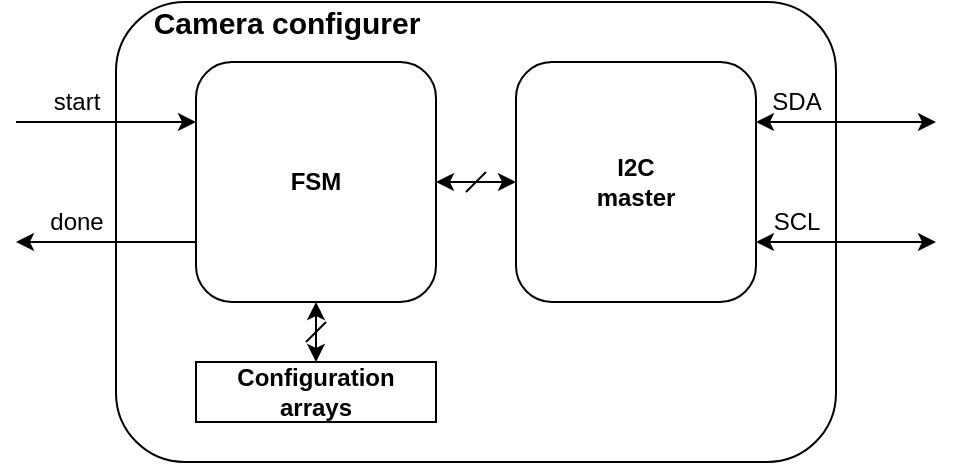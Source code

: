 <mxfile version="21.2.8" type="device" pages="4">
  <diagram id="CPmfdtWVn2Dkfq9E_Cbr" name="Camera configurer">
    <mxGraphModel dx="1434" dy="870" grid="1" gridSize="10" guides="1" tooltips="1" connect="1" arrows="1" fold="1" page="1" pageScale="1" pageWidth="850" pageHeight="1100" math="0" shadow="0">
      <root>
        <mxCell id="0" />
        <mxCell id="1" parent="0" />
        <mxCell id="mkJYUHWO4HMe0DvLK4CK-16" value="" style="rounded=1;whiteSpace=wrap;html=1;" parent="1" vertex="1">
          <mxGeometry x="90" y="30" width="360" height="230" as="geometry" />
        </mxCell>
        <mxCell id="mkJYUHWO4HMe0DvLK4CK-1" value="I2C&lt;br&gt;master" style="rounded=1;whiteSpace=wrap;html=1;fontStyle=1" parent="1" vertex="1">
          <mxGeometry x="290" y="60" width="120" height="120" as="geometry" />
        </mxCell>
        <mxCell id="mkJYUHWO4HMe0DvLK4CK-2" value="" style="endArrow=classic;html=1;exitX=1;exitY=0.25;exitDx=0;exitDy=0;startArrow=classic;startFill=1;endFill=1;" parent="1" source="mkJYUHWO4HMe0DvLK4CK-1" edge="1">
          <mxGeometry width="50" height="50" relative="1" as="geometry">
            <mxPoint x="500" y="80" as="sourcePoint" />
            <mxPoint x="500" y="90" as="targetPoint" />
          </mxGeometry>
        </mxCell>
        <mxCell id="mkJYUHWO4HMe0DvLK4CK-3" value="" style="endArrow=classic;html=1;exitX=1;exitY=0.75;exitDx=0;exitDy=0;startArrow=classic;startFill=1;endFill=1;" parent="1" source="mkJYUHWO4HMe0DvLK4CK-1" edge="1">
          <mxGeometry width="50" height="50" relative="1" as="geometry">
            <mxPoint x="470" y="130" as="sourcePoint" />
            <mxPoint x="500" y="150" as="targetPoint" />
          </mxGeometry>
        </mxCell>
        <mxCell id="mkJYUHWO4HMe0DvLK4CK-4" value="" style="endArrow=classic;html=1;entryX=0;entryY=0.5;entryDx=0;entryDy=0;exitX=1;exitY=0.5;exitDx=0;exitDy=0;startArrow=classic;startFill=1;endFill=1;" parent="1" source="mkJYUHWO4HMe0DvLK4CK-7" target="mkJYUHWO4HMe0DvLK4CK-1" edge="1">
          <mxGeometry width="50" height="50" relative="1" as="geometry">
            <mxPoint x="290" y="110" as="sourcePoint" />
            <mxPoint x="330" y="140" as="targetPoint" />
          </mxGeometry>
        </mxCell>
        <mxCell id="mkJYUHWO4HMe0DvLK4CK-7" value="FSM" style="rounded=1;whiteSpace=wrap;html=1;fontStyle=1" parent="1" vertex="1">
          <mxGeometry x="130" y="60" width="120" height="120" as="geometry" />
        </mxCell>
        <mxCell id="mkJYUHWO4HMe0DvLK4CK-9" value="Configuration arrays" style="rounded=0;whiteSpace=wrap;html=1;fontStyle=1" parent="1" vertex="1">
          <mxGeometry x="130" y="210" width="120" height="30" as="geometry" />
        </mxCell>
        <mxCell id="mkJYUHWO4HMe0DvLK4CK-11" value="" style="endArrow=classic;html=1;entryX=0.5;entryY=1;entryDx=0;entryDy=0;exitX=0.5;exitY=0;exitDx=0;exitDy=0;startArrow=classic;startFill=1;endFill=1;" parent="1" source="mkJYUHWO4HMe0DvLK4CK-9" target="mkJYUHWO4HMe0DvLK4CK-7" edge="1">
          <mxGeometry width="50" height="50" relative="1" as="geometry">
            <mxPoint x="330" y="290" as="sourcePoint" />
            <mxPoint x="240" y="200" as="targetPoint" />
          </mxGeometry>
        </mxCell>
        <mxCell id="mkJYUHWO4HMe0DvLK4CK-12" value="" style="endArrow=none;html=1;" parent="1" edge="1">
          <mxGeometry width="50" height="50" relative="1" as="geometry">
            <mxPoint x="265" y="125" as="sourcePoint" />
            <mxPoint x="275" y="115" as="targetPoint" />
          </mxGeometry>
        </mxCell>
        <mxCell id="mkJYUHWO4HMe0DvLK4CK-13" value="" style="endArrow=none;html=1;" parent="1" edge="1">
          <mxGeometry width="50" height="50" relative="1" as="geometry">
            <mxPoint x="185" y="200" as="sourcePoint" />
            <mxPoint x="195" y="190" as="targetPoint" />
          </mxGeometry>
        </mxCell>
        <mxCell id="mkJYUHWO4HMe0DvLK4CK-14" value="SDA" style="text;html=1;align=center;verticalAlign=middle;resizable=0;points=[];autosize=1;" parent="1" vertex="1">
          <mxGeometry x="410" y="70" width="40" height="20" as="geometry" />
        </mxCell>
        <mxCell id="mkJYUHWO4HMe0DvLK4CK-15" value="SCL" style="text;html=1;align=center;verticalAlign=middle;resizable=0;points=[];autosize=1;" parent="1" vertex="1">
          <mxGeometry x="410" y="130" width="40" height="20" as="geometry" />
        </mxCell>
        <mxCell id="mkJYUHWO4HMe0DvLK4CK-19" value="" style="endArrow=classic;html=1;entryX=0;entryY=0.25;entryDx=0;entryDy=0;startArrow=none;startFill=0;endFill=1;" parent="1" target="mkJYUHWO4HMe0DvLK4CK-7" edge="1">
          <mxGeometry width="50" height="50" relative="1" as="geometry">
            <mxPoint x="40" y="90" as="sourcePoint" />
            <mxPoint x="20" y="60" as="targetPoint" />
          </mxGeometry>
        </mxCell>
        <mxCell id="mkJYUHWO4HMe0DvLK4CK-20" value="" style="endArrow=none;html=1;entryX=0;entryY=0.75;entryDx=0;entryDy=0;startArrow=classic;startFill=1;endFill=0;" parent="1" target="mkJYUHWO4HMe0DvLK4CK-7" edge="1">
          <mxGeometry width="50" height="50" relative="1" as="geometry">
            <mxPoint x="40" y="150" as="sourcePoint" />
            <mxPoint x="130" y="139.76" as="targetPoint" />
          </mxGeometry>
        </mxCell>
        <mxCell id="mkJYUHWO4HMe0DvLK4CK-21" value="start" style="text;html=1;align=center;verticalAlign=middle;resizable=0;points=[];autosize=1;" parent="1" vertex="1">
          <mxGeometry x="50" y="70" width="40" height="20" as="geometry" />
        </mxCell>
        <mxCell id="mkJYUHWO4HMe0DvLK4CK-22" value="done" style="text;html=1;align=center;verticalAlign=middle;resizable=0;points=[];autosize=1;" parent="1" vertex="1">
          <mxGeometry x="50" y="130" width="40" height="20" as="geometry" />
        </mxCell>
        <mxCell id="mkJYUHWO4HMe0DvLK4CK-23" value="Camera configurer" style="text;html=1;align=center;verticalAlign=middle;resizable=0;points=[];autosize=1;fontStyle=1;fontSize=15;" parent="1" vertex="1">
          <mxGeometry x="100" y="30" width="150" height="20" as="geometry" />
        </mxCell>
      </root>
    </mxGraphModel>
  </diagram>
  <diagram id="aqqVUFKw38-NLGPxbQha" name="Camera simulator">
    <mxGraphModel dx="1434" dy="870" grid="1" gridSize="10" guides="1" tooltips="1" connect="1" arrows="1" fold="1" page="1" pageScale="1" pageWidth="850" pageHeight="1100" math="0" shadow="0">
      <root>
        <mxCell id="JgUyAKwy4Cmp6FqhI26P-0" />
        <mxCell id="JgUyAKwy4Cmp6FqhI26P-1" parent="JgUyAKwy4Cmp6FqhI26P-0" />
        <mxCell id="Y-10hChWPMYOKEEHNx8i-13" value="" style="rounded=1;whiteSpace=wrap;html=1;fontSize=15;align=left;" parent="JgUyAKwy4Cmp6FqhI26P-1" vertex="1">
          <mxGeometry x="480" y="10" width="200" height="190" as="geometry" />
        </mxCell>
        <mxCell id="JgUyAKwy4Cmp6FqhI26P-2" value="BRAM" style="rounded=1;whiteSpace=wrap;html=1;fontSize=18;fontStyle=1" parent="JgUyAKwy4Cmp6FqhI26P-1" vertex="1">
          <mxGeometry x="500" y="220" width="160" height="80" as="geometry" />
        </mxCell>
        <mxCell id="JgUyAKwy4Cmp6FqhI26P-3" value="MMCM" style="rounded=1;whiteSpace=wrap;html=1;fontSize=15;fontStyle=1" parent="JgUyAKwy4Cmp6FqhI26P-1" vertex="1">
          <mxGeometry x="520" y="40" width="120" height="60" as="geometry" />
        </mxCell>
        <mxCell id="Y-10hChWPMYOKEEHNx8i-4" style="edgeStyle=orthogonalEdgeStyle;rounded=0;orthogonalLoop=1;jettySize=auto;html=1;exitX=0;exitY=0.25;exitDx=0;exitDy=0;startArrow=classic;startFill=1;endArrow=oval;endFill=1;fontSize=15;" parent="JgUyAKwy4Cmp6FqhI26P-1" source="JgUyAKwy4Cmp6FqhI26P-4" edge="1">
          <mxGeometry relative="1" as="geometry">
            <mxPoint x="660" y="70" as="targetPoint" />
            <Array as="points">
              <mxPoint x="500" y="135" />
              <mxPoint x="500" y="110" />
              <mxPoint x="660" y="110" />
            </Array>
          </mxGeometry>
        </mxCell>
        <mxCell id="JgUyAKwy4Cmp6FqhI26P-4" value="FSM" style="rounded=1;whiteSpace=wrap;html=1;fontSize=15;fontStyle=1" parent="JgUyAKwy4Cmp6FqhI26P-1" vertex="1">
          <mxGeometry x="520" y="120" width="120" height="60" as="geometry" />
        </mxCell>
        <mxCell id="Y-10hChWPMYOKEEHNx8i-0" value="" style="endArrow=classic;html=1;fontSize=15;entryX=0;entryY=0.5;entryDx=0;entryDy=0;" parent="JgUyAKwy4Cmp6FqhI26P-1" target="JgUyAKwy4Cmp6FqhI26P-3" edge="1">
          <mxGeometry width="50" height="50" relative="1" as="geometry">
            <mxPoint x="425" y="70" as="sourcePoint" />
            <mxPoint x="440" y="50" as="targetPoint" />
          </mxGeometry>
        </mxCell>
        <mxCell id="Y-10hChWPMYOKEEHNx8i-1" value="clk" style="text;html=1;align=right;verticalAlign=middle;resizable=0;points=[];autosize=1;fontSize=15;" parent="JgUyAKwy4Cmp6FqhI26P-1" vertex="1">
          <mxGeometry x="447" y="52" width="30" height="20" as="geometry" />
        </mxCell>
        <mxCell id="Y-10hChWPMYOKEEHNx8i-2" value="pclk" style="text;html=1;align=left;verticalAlign=middle;resizable=0;points=[];autosize=1;fontSize=15;" parent="JgUyAKwy4Cmp6FqhI26P-1" vertex="1">
          <mxGeometry x="685" y="52" width="40" height="20" as="geometry" />
        </mxCell>
        <mxCell id="Y-10hChWPMYOKEEHNx8i-3" value="" style="endArrow=classic;html=1;fontSize=15;exitX=1;exitY=0.5;exitDx=0;exitDy=0;" parent="JgUyAKwy4Cmp6FqhI26P-1" source="JgUyAKwy4Cmp6FqhI26P-3" edge="1">
          <mxGeometry width="50" height="50" relative="1" as="geometry">
            <mxPoint x="560" y="210" as="sourcePoint" />
            <mxPoint x="750" y="70" as="targetPoint" />
          </mxGeometry>
        </mxCell>
        <mxCell id="Y-10hChWPMYOKEEHNx8i-5" value="" style="endArrow=classic;html=1;fontSize=15;entryX=0;entryY=0.5;entryDx=0;entryDy=0;" parent="JgUyAKwy4Cmp6FqhI26P-1" target="JgUyAKwy4Cmp6FqhI26P-4" edge="1">
          <mxGeometry width="50" height="50" relative="1" as="geometry">
            <mxPoint x="425" y="150" as="sourcePoint" />
            <mxPoint x="480" y="150" as="targetPoint" />
          </mxGeometry>
        </mxCell>
        <mxCell id="Y-10hChWPMYOKEEHNx8i-6" value="enable" style="text;html=1;align=right;verticalAlign=middle;resizable=0;points=[];autosize=1;fontSize=15;" parent="JgUyAKwy4Cmp6FqhI26P-1" vertex="1">
          <mxGeometry x="417" y="132" width="60" height="20" as="geometry" />
        </mxCell>
        <mxCell id="Y-10hChWPMYOKEEHNx8i-7" value="" style="endArrow=classic;html=1;fontSize=15;exitX=1;exitY=0.25;exitDx=0;exitDy=0;" parent="JgUyAKwy4Cmp6FqhI26P-1" source="JgUyAKwy4Cmp6FqhI26P-4" edge="1">
          <mxGeometry width="50" height="50" relative="1" as="geometry">
            <mxPoint x="650" y="140" as="sourcePoint" />
            <mxPoint x="750" y="135" as="targetPoint" />
          </mxGeometry>
        </mxCell>
        <mxCell id="Y-10hChWPMYOKEEHNx8i-8" value="" style="endArrow=classic;html=1;fontSize=15;exitX=1;exitY=0.5;exitDx=0;exitDy=0;" parent="JgUyAKwy4Cmp6FqhI26P-1" source="JgUyAKwy4Cmp6FqhI26P-4" edge="1">
          <mxGeometry width="50" height="50" relative="1" as="geometry">
            <mxPoint x="720.0" y="200" as="sourcePoint" />
            <mxPoint x="750" y="150" as="targetPoint" />
          </mxGeometry>
        </mxCell>
        <mxCell id="Y-10hChWPMYOKEEHNx8i-9" value="" style="endArrow=classic;html=1;fontSize=15;exitX=1;exitY=0.75;exitDx=0;exitDy=0;" parent="JgUyAKwy4Cmp6FqhI26P-1" source="JgUyAKwy4Cmp6FqhI26P-4" edge="1">
          <mxGeometry width="50" height="50" relative="1" as="geometry">
            <mxPoint x="740" y="210" as="sourcePoint" />
            <mxPoint x="750" y="165" as="targetPoint" />
          </mxGeometry>
        </mxCell>
        <mxCell id="Y-10hChWPMYOKEEHNx8i-10" value="pixel" style="text;html=1;align=left;verticalAlign=middle;resizable=0;points=[];autosize=1;fontSize=15;" parent="JgUyAKwy4Cmp6FqhI26P-1" vertex="1">
          <mxGeometry x="686" y="117" width="50" height="20" as="geometry" />
        </mxCell>
        <mxCell id="Y-10hChWPMYOKEEHNx8i-11" value="href" style="text;html=1;align=left;verticalAlign=middle;resizable=0;points=[];autosize=1;fontSize=15;" parent="JgUyAKwy4Cmp6FqhI26P-1" vertex="1">
          <mxGeometry x="686" y="132" width="40" height="20" as="geometry" />
        </mxCell>
        <mxCell id="Y-10hChWPMYOKEEHNx8i-12" value="vsync" style="text;html=1;align=left;verticalAlign=middle;resizable=0;points=[];autosize=1;fontSize=15;" parent="JgUyAKwy4Cmp6FqhI26P-1" vertex="1">
          <mxGeometry x="686" y="147" width="50" height="20" as="geometry" />
        </mxCell>
        <mxCell id="Y-10hChWPMYOKEEHNx8i-15" value="Camera simulator" style="text;html=1;align=center;verticalAlign=middle;resizable=0;points=[];autosize=1;fontSize=15;fontStyle=1" parent="JgUyAKwy4Cmp6FqhI26P-1" vertex="1">
          <mxGeometry x="490" y="10" width="140" height="20" as="geometry" />
        </mxCell>
        <mxCell id="Y-10hChWPMYOKEEHNx8i-17" value="" style="endArrow=classic;html=1;fontSize=15;entryX=0.5;entryY=1;entryDx=0;entryDy=0;exitX=0.5;exitY=0;exitDx=0;exitDy=0;strokeWidth=2;" parent="JgUyAKwy4Cmp6FqhI26P-1" source="JgUyAKwy4Cmp6FqhI26P-2" target="JgUyAKwy4Cmp6FqhI26P-4" edge="1">
          <mxGeometry width="50" height="50" relative="1" as="geometry">
            <mxPoint x="460" y="260" as="sourcePoint" />
            <mxPoint x="510" y="210" as="targetPoint" />
          </mxGeometry>
        </mxCell>
        <mxCell id="J8KVhOXX4IdNCzM4-JSM-0" value="" style="endArrow=none;html=1;" parent="JgUyAKwy4Cmp6FqhI26P-1" edge="1">
          <mxGeometry width="50" height="50" relative="1" as="geometry">
            <mxPoint x="725" y="140" as="sourcePoint" />
            <mxPoint x="735" y="130" as="targetPoint" />
          </mxGeometry>
        </mxCell>
        <mxCell id="J8KVhOXX4IdNCzM4-JSM-1" value="" style="endArrow=none;html=1;strokeWidth=2;" parent="JgUyAKwy4Cmp6FqhI26P-1" edge="1">
          <mxGeometry width="50" height="50" relative="1" as="geometry">
            <mxPoint x="575" y="215" as="sourcePoint" />
            <mxPoint x="585" y="205" as="targetPoint" />
          </mxGeometry>
        </mxCell>
      </root>
    </mxGraphModel>
  </diagram>
  <diagram id="W89uKHzXc-esMaOdjHdV" name="Camera simulator FSM">
    <mxGraphModel dx="1434" dy="870" grid="1" gridSize="10" guides="1" tooltips="1" connect="1" arrows="1" fold="1" page="1" pageScale="1" pageWidth="850" pageHeight="1100" math="0" shadow="0">
      <root>
        <mxCell id="ERSG4Y0lLHosCVVnaSEp-0" />
        <mxCell id="ERSG4Y0lLHosCVVnaSEp-1" parent="ERSG4Y0lLHosCVVnaSEp-0" />
        <mxCell id="ERSG4Y0lLHosCVVnaSEp-2" value="" style="group" parent="ERSG4Y0lLHosCVVnaSEp-1" vertex="1" connectable="0">
          <mxGeometry x="230" y="120" width="100" height="100" as="geometry" />
        </mxCell>
        <mxCell id="ERSG4Y0lLHosCVVnaSEp-3" value="" style="ellipse;whiteSpace=wrap;html=1;aspect=fixed;fontSize=18;" parent="ERSG4Y0lLHosCVVnaSEp-2" vertex="1">
          <mxGeometry width="100" height="100" as="geometry" />
        </mxCell>
        <mxCell id="ERSG4Y0lLHosCVVnaSEp-4" value="WAIT_ENABLE" style="ellipse;whiteSpace=wrap;html=1;aspect=fixed;fontSize=11;" parent="ERSG4Y0lLHosCVVnaSEp-2" vertex="1">
          <mxGeometry x="10" y="10" width="80" height="80" as="geometry" />
        </mxCell>
        <mxCell id="ERSG4Y0lLHosCVVnaSEp-6" value="WAITING" style="ellipse;whiteSpace=wrap;html=1;aspect=fixed;fontSize=11;" parent="ERSG4Y0lLHosCVVnaSEp-1" vertex="1">
          <mxGeometry x="240" y="420" width="80" height="80" as="geometry" />
        </mxCell>
        <mxCell id="ERSG4Y0lLHosCVVnaSEp-7" value="SET_VSYNC" style="ellipse;whiteSpace=wrap;html=1;aspect=fixed;fontSize=11;" parent="ERSG4Y0lLHosCVVnaSEp-1" vertex="1">
          <mxGeometry x="240" y="280" width="80" height="80" as="geometry" />
        </mxCell>
        <mxCell id="ERSG4Y0lLHosCVVnaSEp-8" value="CLEAR_VSYNC" style="ellipse;whiteSpace=wrap;html=1;aspect=fixed;fontSize=11;" parent="ERSG4Y0lLHosCVVnaSEp-1" vertex="1">
          <mxGeometry x="320" y="520" width="80" height="80" as="geometry" />
        </mxCell>
        <mxCell id="ERSG4Y0lLHosCVVnaSEp-9" value="IN_ROW" style="ellipse;whiteSpace=wrap;html=1;aspect=fixed;fontSize=11;" parent="ERSG4Y0lLHosCVVnaSEp-1" vertex="1">
          <mxGeometry x="160" y="520" width="80" height="80" as="geometry" />
        </mxCell>
        <mxCell id="ERSG4Y0lLHosCVVnaSEp-10" value="" style="endArrow=classic;html=1;strokeWidth=2;fontSize=11;exitX=0.5;exitY=1;exitDx=0;exitDy=0;entryX=0.5;entryY=0;entryDx=0;entryDy=0;" parent="ERSG4Y0lLHosCVVnaSEp-1" source="ERSG4Y0lLHosCVVnaSEp-3" target="ERSG4Y0lLHosCVVnaSEp-7" edge="1">
          <mxGeometry width="50" height="50" relative="1" as="geometry">
            <mxPoint x="460" y="270" as="sourcePoint" />
            <mxPoint x="280" y="250" as="targetPoint" />
          </mxGeometry>
        </mxCell>
        <mxCell id="ERSG4Y0lLHosCVVnaSEp-11" value="enable" style="text;html=1;align=center;verticalAlign=middle;resizable=0;points=[];autosize=1;fontSize=11;" parent="ERSG4Y0lLHosCVVnaSEp-1" vertex="1">
          <mxGeometry x="280" y="240" width="50" height="20" as="geometry" />
        </mxCell>
        <mxCell id="ERSG4Y0lLHosCVVnaSEp-12" value="" style="endArrow=classic;html=1;strokeWidth=2;fontSize=11;exitX=0.5;exitY=1;exitDx=0;exitDy=0;entryX=0.5;entryY=0;entryDx=0;entryDy=0;" parent="ERSG4Y0lLHosCVVnaSEp-1" source="ERSG4Y0lLHosCVVnaSEp-7" target="ERSG4Y0lLHosCVVnaSEp-6" edge="1">
          <mxGeometry width="50" height="50" relative="1" as="geometry">
            <mxPoint x="290" y="250" as="sourcePoint" />
            <mxPoint x="290" y="290" as="targetPoint" />
          </mxGeometry>
        </mxCell>
        <mxCell id="ERSG4Y0lLHosCVVnaSEp-17" value="" style="endArrow=classic;html=1;strokeWidth=2;fontSize=11;exitX=0;exitY=0;exitDx=0;exitDy=0;entryX=0;entryY=1;entryDx=0;entryDy=0;curved=1;" parent="ERSG4Y0lLHosCVVnaSEp-1" source="ERSG4Y0lLHosCVVnaSEp-6" target="ERSG4Y0lLHosCVVnaSEp-3" edge="1">
          <mxGeometry width="50" height="50" relative="1" as="geometry">
            <mxPoint x="190" y="380" as="sourcePoint" />
            <mxPoint x="220" y="230" as="targetPoint" />
            <Array as="points">
              <mxPoint x="190" y="320" />
            </Array>
          </mxGeometry>
        </mxCell>
        <mxCell id="ERSG4Y0lLHosCVVnaSEp-18" value="" style="endArrow=classic;html=1;strokeWidth=2;fontSize=11;exitX=0.9;exitY=0.798;exitDx=0;exitDy=0;exitPerimeter=0;entryX=0.268;entryY=0.062;entryDx=0;entryDy=0;entryPerimeter=0;curved=1;" parent="ERSG4Y0lLHosCVVnaSEp-1" source="ERSG4Y0lLHosCVVnaSEp-6" target="ERSG4Y0lLHosCVVnaSEp-8" edge="1">
          <mxGeometry width="50" height="50" relative="1" as="geometry">
            <mxPoint x="370" y="500" as="sourcePoint" />
            <mxPoint x="420" y="450" as="targetPoint" />
            <Array as="points">
              <mxPoint x="330" y="490" />
            </Array>
          </mxGeometry>
        </mxCell>
        <mxCell id="ERSG4Y0lLHosCVVnaSEp-20" value="" style="endArrow=classic;html=1;strokeWidth=2;fontSize=11;exitX=0.12;exitY=0.182;exitDx=0;exitDy=0;entryX=0.751;entryY=0.936;entryDx=0;entryDy=0;entryPerimeter=0;exitPerimeter=0;curved=1;" parent="ERSG4Y0lLHosCVVnaSEp-1" source="ERSG4Y0lLHosCVVnaSEp-8" target="ERSG4Y0lLHosCVVnaSEp-6" edge="1">
          <mxGeometry width="50" height="50" relative="1" as="geometry">
            <mxPoint x="310" y="532" as="sourcePoint" />
            <mxPoint x="300" y="510" as="targetPoint" />
            <Array as="points">
              <mxPoint x="310" y="530" />
            </Array>
          </mxGeometry>
        </mxCell>
        <mxCell id="ERSG4Y0lLHosCVVnaSEp-22" value="" style="endArrow=classic;html=1;strokeWidth=2;fontSize=11;entryX=1;entryY=0;entryDx=0;entryDy=0;exitX=0.222;exitY=0.911;exitDx=0;exitDy=0;exitPerimeter=0;curved=1;" parent="ERSG4Y0lLHosCVVnaSEp-1" source="ERSG4Y0lLHosCVVnaSEp-6" target="ERSG4Y0lLHosCVVnaSEp-9" edge="1">
          <mxGeometry width="50" height="50" relative="1" as="geometry">
            <mxPoint x="260" y="560" as="sourcePoint" />
            <mxPoint x="310" y="510" as="targetPoint" />
            <Array as="points">
              <mxPoint x="258" y="520" />
            </Array>
          </mxGeometry>
        </mxCell>
        <mxCell id="ERSG4Y0lLHosCVVnaSEp-23" value="" style="endArrow=classic;html=1;strokeWidth=2;fontSize=11;entryX=0.094;entryY=0.787;entryDx=0;entryDy=0;entryPerimeter=0;exitX=0.698;exitY=0.042;exitDx=0;exitDy=0;exitPerimeter=0;curved=1;" parent="ERSG4Y0lLHosCVVnaSEp-1" source="ERSG4Y0lLHosCVVnaSEp-9" target="ERSG4Y0lLHosCVVnaSEp-6" edge="1">
          <mxGeometry width="50" height="50" relative="1" as="geometry">
            <mxPoint x="188.4" y="480.8" as="sourcePoint" />
            <mxPoint x="160.0" y="520" as="targetPoint" />
            <Array as="points">
              <mxPoint x="216" y="500" />
            </Array>
          </mxGeometry>
        </mxCell>
        <mxCell id="ERSG4Y0lLHosCVVnaSEp-24" value="timeout" style="text;html=1;align=left;verticalAlign=middle;resizable=0;points=[];autosize=1;fontSize=11;" parent="ERSG4Y0lLHosCVVnaSEp-1" vertex="1">
          <mxGeometry x="330" y="480" width="50" height="20" as="geometry" />
        </mxCell>
        <mxCell id="ERSG4Y0lLHosCVVnaSEp-25" value="timeout" style="text;html=1;align=right;verticalAlign=middle;resizable=0;points=[];autosize=1;fontSize=11;" parent="ERSG4Y0lLHosCVVnaSEp-1" vertex="1">
          <mxGeometry x="240" y="510" width="50" height="20" as="geometry" />
        </mxCell>
        <mxCell id="ERSG4Y0lLHosCVVnaSEp-27" value="row end" style="text;html=1;align=right;verticalAlign=middle;resizable=0;points=[];autosize=1;fontSize=11;" parent="ERSG4Y0lLHosCVVnaSEp-1" vertex="1">
          <mxGeometry x="170" y="490" width="50" height="20" as="geometry" />
        </mxCell>
        <mxCell id="ERSG4Y0lLHosCVVnaSEp-28" value="timeout" style="text;html=1;align=right;verticalAlign=middle;resizable=0;points=[];autosize=1;fontSize=11;" parent="ERSG4Y0lLHosCVVnaSEp-1" vertex="1">
          <mxGeometry x="160" y="300" width="50" height="20" as="geometry" />
        </mxCell>
      </root>
    </mxGraphModel>
  </diagram>
  <diagram id="cMNWsZL01Uejs0lNtqW5" name="Camera module">
    <mxGraphModel dx="1434" dy="870" grid="1" gridSize="10" guides="1" tooltips="1" connect="1" arrows="1" fold="1" page="1" pageScale="1" pageWidth="850" pageHeight="1100" math="0" shadow="0">
      <root>
        <mxCell id="Lrvl8gSn-BudzMU_Drps-0" />
        <mxCell id="Lrvl8gSn-BudzMU_Drps-1" parent="Lrvl8gSn-BudzMU_Drps-0" />
        <mxCell id="Lrvl8gSn-BudzMU_Drps-2" value="Camera" style="rounded=1;whiteSpace=wrap;html=1;strokeWidth=1;fontSize=24;" parent="Lrvl8gSn-BudzMU_Drps-1" vertex="1">
          <mxGeometry x="200" y="80" width="230" height="250" as="geometry" />
        </mxCell>
        <mxCell id="Lrvl8gSn-BudzMU_Drps-3" value="" style="endArrow=none;html=1;strokeColor=#000000;strokeWidth=1;fontSize=21;" parent="Lrvl8gSn-BudzMU_Drps-1" edge="1">
          <mxGeometry width="50" height="50" relative="1" as="geometry">
            <mxPoint x="430" y="123.94" as="sourcePoint" />
            <mxPoint x="510" y="124" as="targetPoint" />
          </mxGeometry>
        </mxCell>
        <mxCell id="Lrvl8gSn-BudzMU_Drps-4" value="&lt;font style=&quot;font-size: 13px&quot;&gt;SCL&lt;/font&gt;" style="text;html=1;align=right;verticalAlign=middle;resizable=0;points=[];autosize=1;fontSize=24;" parent="Lrvl8gSn-BudzMU_Drps-1" vertex="1">
          <mxGeometry x="380" y="100" width="40" height="40" as="geometry" />
        </mxCell>
        <mxCell id="Lrvl8gSn-BudzMU_Drps-5" value="&lt;font style=&quot;font-size: 13px&quot;&gt;SDA&lt;/font&gt;" style="text;html=1;align=right;verticalAlign=middle;resizable=0;points=[];autosize=1;fontSize=24;" parent="Lrvl8gSn-BudzMU_Drps-1" vertex="1">
          <mxGeometry x="380" y="134" width="40" height="40" as="geometry" />
        </mxCell>
        <mxCell id="Lrvl8gSn-BudzMU_Drps-6" value="" style="endArrow=none;html=1;strokeColor=#000000;strokeWidth=1;fontSize=21;" parent="Lrvl8gSn-BudzMU_Drps-1" edge="1">
          <mxGeometry width="50" height="50" relative="1" as="geometry">
            <mxPoint x="430" y="159" as="sourcePoint" />
            <mxPoint x="510" y="159" as="targetPoint" />
          </mxGeometry>
        </mxCell>
        <mxCell id="Lrvl8gSn-BudzMU_Drps-7" value="&lt;font style=&quot;font-size: 13px&quot;&gt;pclk&lt;/font&gt;" style="text;html=1;align=right;verticalAlign=middle;resizable=0;points=[];autosize=1;fontSize=24;" parent="Lrvl8gSn-BudzMU_Drps-1" vertex="1">
          <mxGeometry x="380" y="168" width="40" height="40" as="geometry" />
        </mxCell>
        <mxCell id="Lrvl8gSn-BudzMU_Drps-8" value="&lt;font style=&quot;font-size: 13px&quot;&gt;pixel&lt;/font&gt;" style="text;html=1;align=right;verticalAlign=middle;resizable=0;points=[];autosize=1;fontSize=24;" parent="Lrvl8gSn-BudzMU_Drps-1" vertex="1">
          <mxGeometry x="380" y="202" width="40" height="40" as="geometry" />
        </mxCell>
        <mxCell id="Lrvl8gSn-BudzMU_Drps-9" value="&lt;font style=&quot;font-size: 13px&quot;&gt;href&lt;/font&gt;" style="text;html=1;align=right;verticalAlign=middle;resizable=0;points=[];autosize=1;fontSize=24;" parent="Lrvl8gSn-BudzMU_Drps-1" vertex="1">
          <mxGeometry x="380" y="236" width="40" height="40" as="geometry" />
        </mxCell>
        <mxCell id="Lrvl8gSn-BudzMU_Drps-10" value="&lt;font style=&quot;font-size: 13px&quot;&gt;vsync&lt;/font&gt;" style="text;html=1;align=right;verticalAlign=middle;resizable=0;points=[];autosize=1;fontSize=24;" parent="Lrvl8gSn-BudzMU_Drps-1" vertex="1">
          <mxGeometry x="370" y="270" width="50" height="40" as="geometry" />
        </mxCell>
        <mxCell id="Lrvl8gSn-BudzMU_Drps-11" value="" style="endArrow=none;html=1;strokeColor=#000000;strokeWidth=1;fontSize=21;" parent="Lrvl8gSn-BudzMU_Drps-1" edge="1">
          <mxGeometry width="50" height="50" relative="1" as="geometry">
            <mxPoint x="430" y="194" as="sourcePoint" />
            <mxPoint x="510" y="194" as="targetPoint" />
          </mxGeometry>
        </mxCell>
        <mxCell id="Lrvl8gSn-BudzMU_Drps-12" value="" style="endArrow=none;html=1;strokeColor=#000000;strokeWidth=1;fontSize=21;" parent="Lrvl8gSn-BudzMU_Drps-1" edge="1">
          <mxGeometry width="50" height="50" relative="1" as="geometry">
            <mxPoint x="430" y="227" as="sourcePoint" />
            <mxPoint x="510" y="227" as="targetPoint" />
          </mxGeometry>
        </mxCell>
        <mxCell id="Lrvl8gSn-BudzMU_Drps-13" value="" style="endArrow=none;html=1;strokeColor=#000000;strokeWidth=1;fontSize=21;" parent="Lrvl8gSn-BudzMU_Drps-1" edge="1">
          <mxGeometry width="50" height="50" relative="1" as="geometry">
            <mxPoint x="430" y="260.86" as="sourcePoint" />
            <mxPoint x="510" y="261" as="targetPoint" />
          </mxGeometry>
        </mxCell>
        <mxCell id="Lrvl8gSn-BudzMU_Drps-14" value="" style="endArrow=none;html=1;strokeColor=#000000;strokeWidth=1;fontSize=21;" parent="Lrvl8gSn-BudzMU_Drps-1" edge="1">
          <mxGeometry width="50" height="50" relative="1" as="geometry">
            <mxPoint x="430" y="295.86" as="sourcePoint" />
            <mxPoint x="510" y="296" as="targetPoint" />
          </mxGeometry>
        </mxCell>
        <mxCell id="Lrvl8gSn-BudzMU_Drps-15" value="" style="endArrow=none;html=1;fontSize=24;" parent="Lrvl8gSn-BudzMU_Drps-1" edge="1">
          <mxGeometry width="50" height="50" relative="1" as="geometry">
            <mxPoint x="466" y="231" as="sourcePoint" />
            <mxPoint x="476" y="221.5" as="targetPoint" />
          </mxGeometry>
        </mxCell>
        <mxCell id="Lrvl8gSn-BudzMU_Drps-16" value="&lt;font style=&quot;font-size: 13px&quot;&gt;[7:0]&lt;/font&gt;" style="text;html=1;align=center;verticalAlign=middle;resizable=0;points=[];autosize=1;fontSize=24;" parent="Lrvl8gSn-BudzMU_Drps-1" vertex="1">
          <mxGeometry x="452" y="187" width="40" height="40" as="geometry" />
        </mxCell>
        <mxCell id="Lrvl8gSn-BudzMU_Drps-17" value="" style="shape=curlyBracket;whiteSpace=wrap;html=1;rounded=1;flipH=1;" parent="Lrvl8gSn-BudzMU_Drps-1" vertex="1">
          <mxGeometry x="515" y="190" width="20" height="110" as="geometry" />
        </mxCell>
        <mxCell id="Lrvl8gSn-BudzMU_Drps-18" value="&lt;font style=&quot;font-size: 17px;&quot;&gt;Image data&lt;/font&gt;" style="text;html=1;align=center;verticalAlign=middle;resizable=0;points=[];autosize=1;fontSize=17;rotation=90;fontStyle=1" parent="Lrvl8gSn-BudzMU_Drps-1" vertex="1">
          <mxGeometry x="497" y="260" width="110" height="30" as="geometry" />
        </mxCell>
        <mxCell id="Lrvl8gSn-BudzMU_Drps-19" value="" style="shape=curlyBracket;whiteSpace=wrap;html=1;rounded=1;flipH=1;" parent="Lrvl8gSn-BudzMU_Drps-1" vertex="1">
          <mxGeometry x="515" y="122" width="20" height="40" as="geometry" />
        </mxCell>
        <mxCell id="Lrvl8gSn-BudzMU_Drps-20" value="&lt;font style=&quot;font-size: 17px;&quot;&gt;Configuration&lt;/font&gt;" style="text;html=1;align=center;verticalAlign=middle;resizable=0;points=[];autosize=1;fontSize=17;rotation=90;fontStyle=1" parent="Lrvl8gSn-BudzMU_Drps-1" vertex="1">
          <mxGeometry x="487" y="105" width="130" height="30" as="geometry" />
        </mxCell>
        <mxCell id="Lrvl8gSn-BudzMU_Drps-24" value="" style="endArrow=none;html=1;strokeColor=#000000;strokeWidth=1;fontSize=21;" parent="Lrvl8gSn-BudzMU_Drps-1" edge="1">
          <mxGeometry width="50" height="50" relative="1" as="geometry">
            <mxPoint x="120" y="158.67" as="sourcePoint" />
            <mxPoint x="200" y="158.67" as="targetPoint" />
          </mxGeometry>
        </mxCell>
        <mxCell id="Lrvl8gSn-BudzMU_Drps-25" value="" style="endArrow=none;html=1;strokeColor=#000000;strokeWidth=1;fontSize=21;" parent="Lrvl8gSn-BudzMU_Drps-1" edge="1">
          <mxGeometry width="50" height="50" relative="1" as="geometry">
            <mxPoint x="120" y="193.67" as="sourcePoint" />
            <mxPoint x="200" y="193.67" as="targetPoint" />
          </mxGeometry>
        </mxCell>
        <mxCell id="Lrvl8gSn-BudzMU_Drps-26" value="" style="endArrow=none;html=1;strokeColor=#000000;strokeWidth=1;fontSize=21;" parent="Lrvl8gSn-BudzMU_Drps-1" edge="1">
          <mxGeometry width="50" height="50" relative="1" as="geometry">
            <mxPoint x="120" y="226.67" as="sourcePoint" />
            <mxPoint x="200" y="226.67" as="targetPoint" />
          </mxGeometry>
        </mxCell>
        <mxCell id="Lrvl8gSn-BudzMU_Drps-27" value="&lt;font style=&quot;font-size: 13px&quot;&gt;mclk&lt;/font&gt;" style="text;html=1;align=left;verticalAlign=middle;resizable=0;points=[];autosize=1;fontSize=24;" parent="Lrvl8gSn-BudzMU_Drps-1" vertex="1">
          <mxGeometry x="208" y="134" width="40" height="40" as="geometry" />
        </mxCell>
        <mxCell id="Lrvl8gSn-BudzMU_Drps-31" value="&lt;font style=&quot;font-size: 13px&quot;&gt;reset&lt;/font&gt;" style="text;html=1;align=left;verticalAlign=middle;resizable=0;points=[];autosize=1;fontSize=24;" parent="Lrvl8gSn-BudzMU_Drps-1" vertex="1">
          <mxGeometry x="208" y="202" width="40" height="40" as="geometry" />
        </mxCell>
        <mxCell id="Lrvl8gSn-BudzMU_Drps-32" value="&lt;font style=&quot;font-size: 13px&quot;&gt;pwdn&lt;/font&gt;" style="text;html=1;align=left;verticalAlign=middle;resizable=0;points=[];autosize=1;fontSize=24;" parent="Lrvl8gSn-BudzMU_Drps-1" vertex="1">
          <mxGeometry x="208" y="168" width="50" height="40" as="geometry" />
        </mxCell>
        <mxCell id="Lrvl8gSn-BudzMU_Drps-33" value="" style="shape=curlyBracket;whiteSpace=wrap;html=1;rounded=1;flipH=1;rotation=-180;" parent="Lrvl8gSn-BudzMU_Drps-1" vertex="1">
          <mxGeometry x="95" y="155" width="20" height="75" as="geometry" />
        </mxCell>
        <mxCell id="Lrvl8gSn-BudzMU_Drps-34" value="&lt;font style=&quot;font-size: 17px;&quot;&gt;Control&lt;/font&gt;" style="text;html=1;align=center;verticalAlign=middle;resizable=0;points=[];autosize=1;fontSize=17;rotation=-90;fontStyle=1" parent="Lrvl8gSn-BudzMU_Drps-1" vertex="1">
          <mxGeometry x="40" y="177.5" width="80" height="30" as="geometry" />
        </mxCell>
      </root>
    </mxGraphModel>
  </diagram>
</mxfile>

